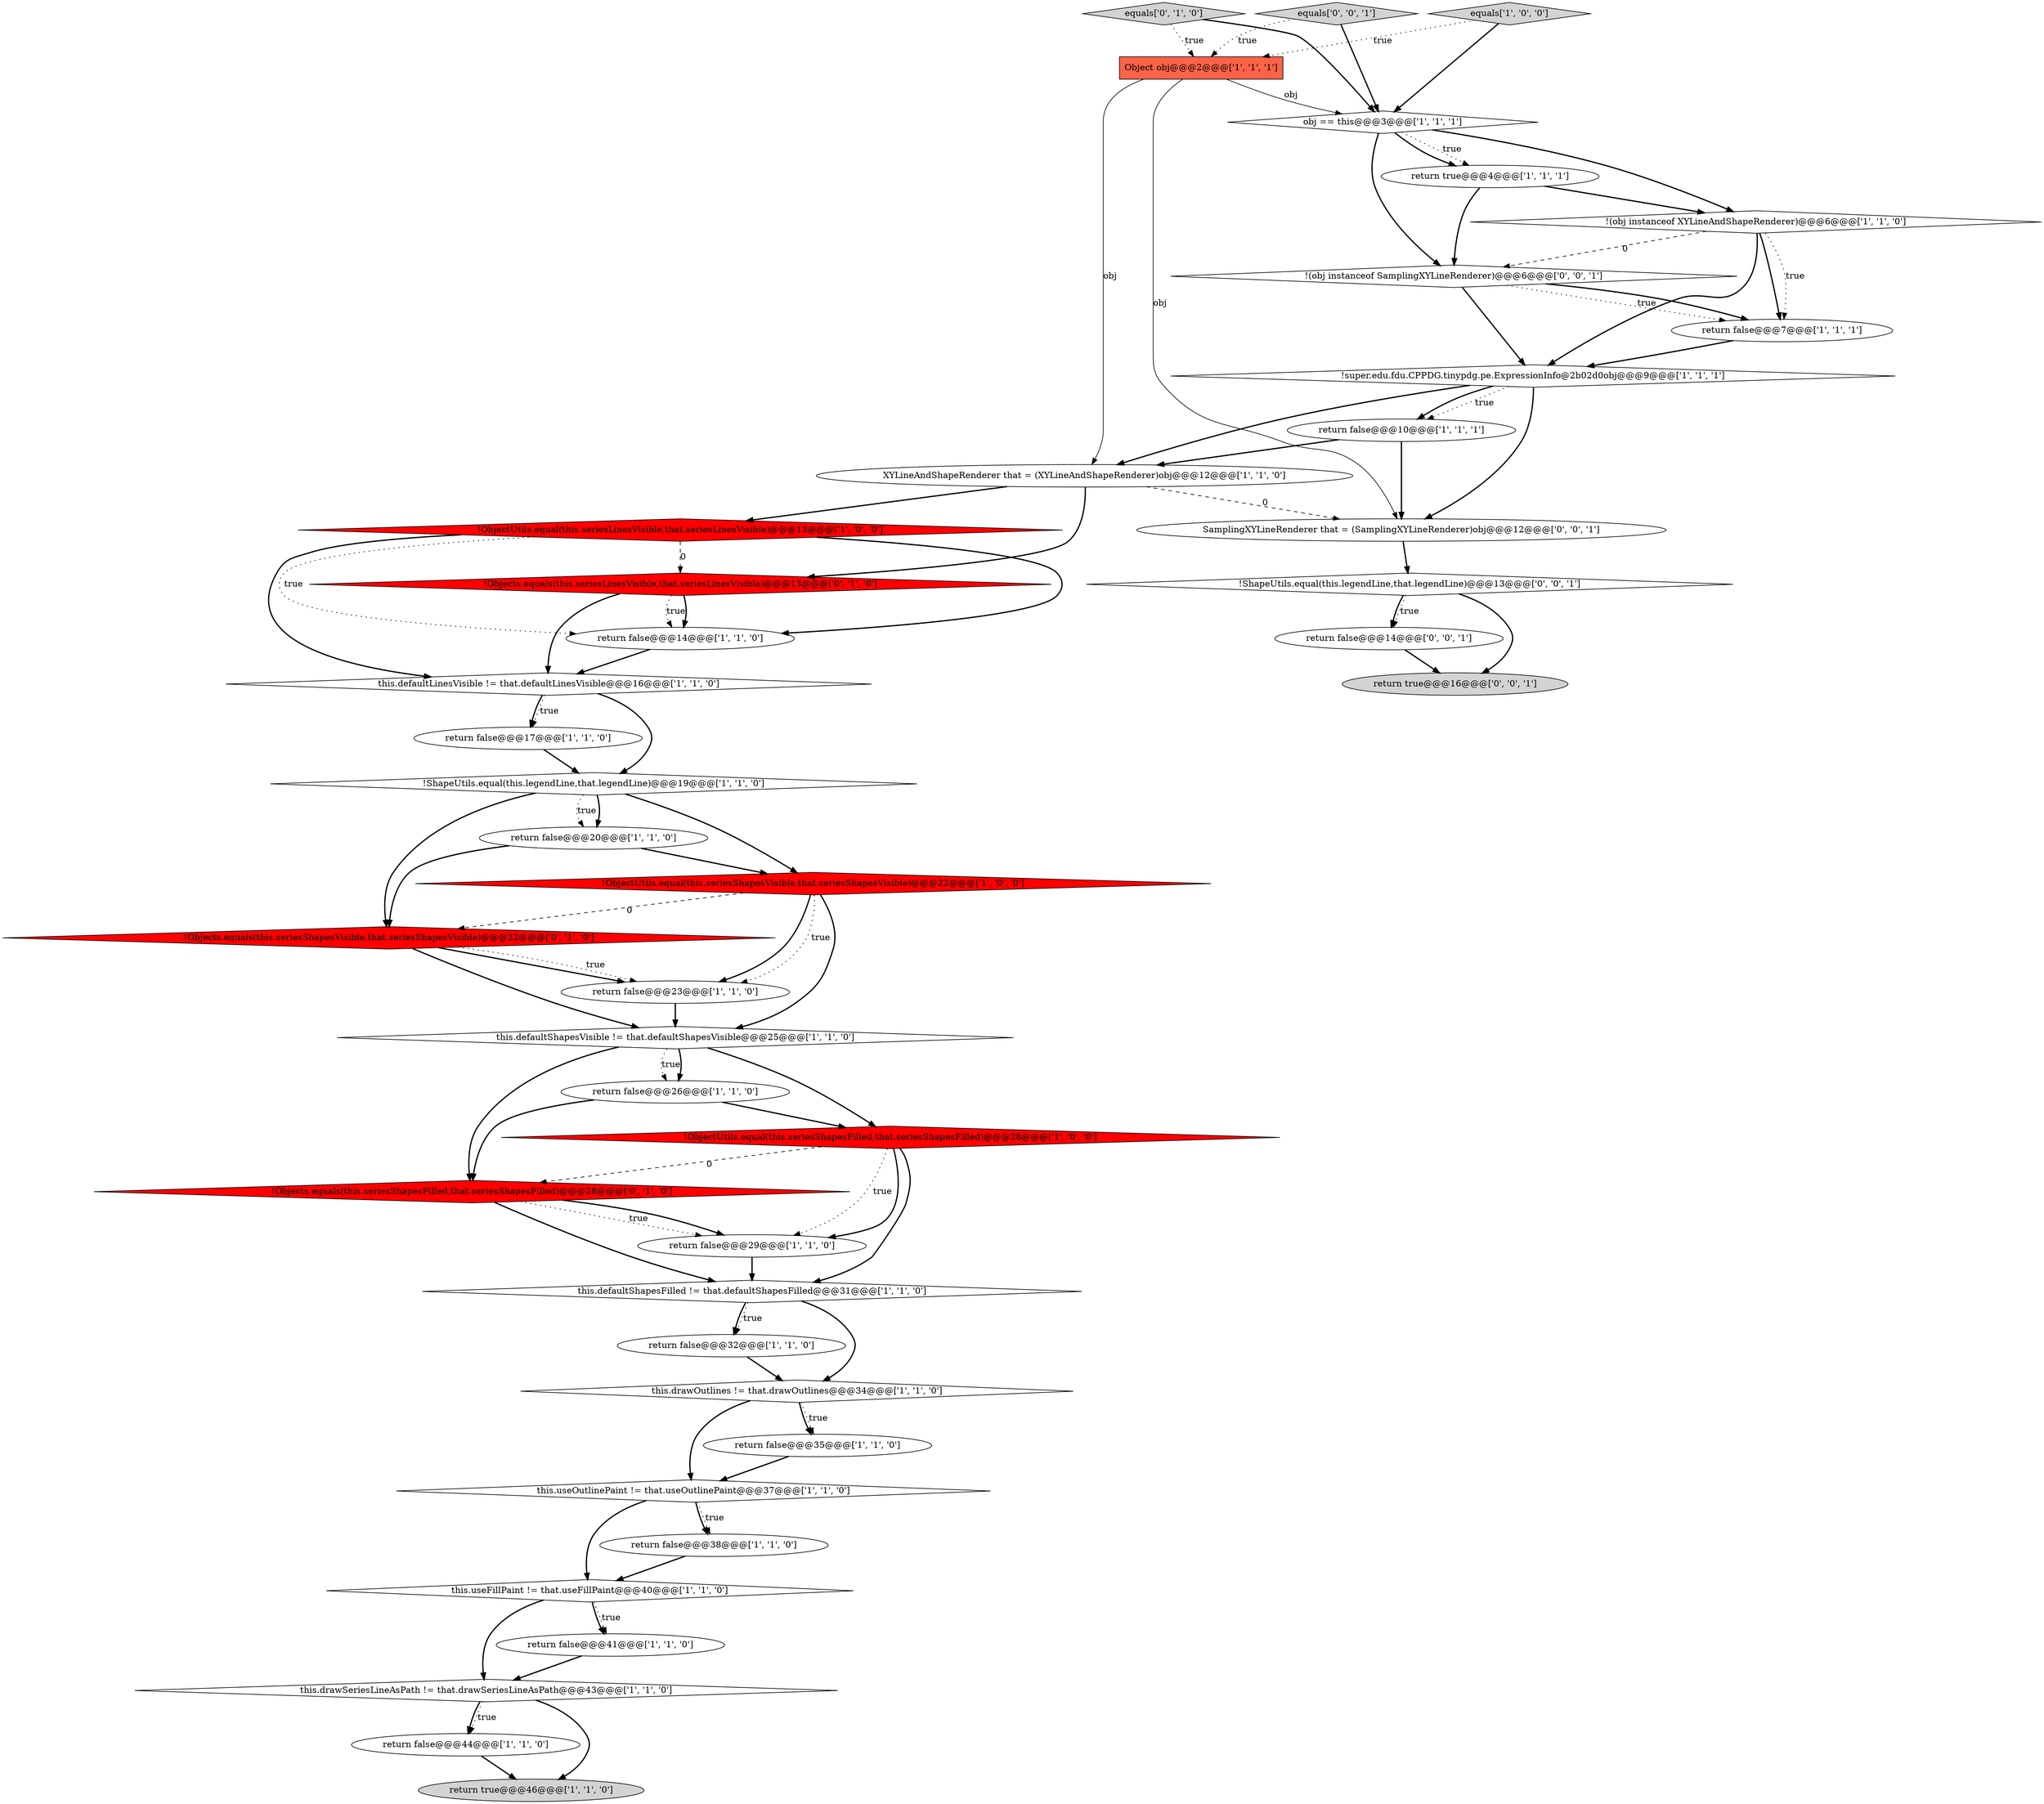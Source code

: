 digraph {
26 [style = filled, label = "!super.edu.fdu.CPPDG.tinypdg.pe.ExpressionInfo@2b02d0obj@@@9@@@['1', '1', '1']", fillcolor = white, shape = diamond image = "AAA0AAABBB1BBB"];
16 [style = filled, label = "!ObjectUtils.equal(this.seriesShapesVisible,that.seriesShapesVisible)@@@22@@@['1', '0', '0']", fillcolor = red, shape = diamond image = "AAA1AAABBB1BBB"];
28 [style = filled, label = "this.defaultShapesVisible != that.defaultShapesVisible@@@25@@@['1', '1', '0']", fillcolor = white, shape = diamond image = "AAA0AAABBB1BBB"];
1 [style = filled, label = "!ShapeUtils.equal(this.legendLine,that.legendLine)@@@19@@@['1', '1', '0']", fillcolor = white, shape = diamond image = "AAA0AAABBB1BBB"];
38 [style = filled, label = "!(obj instanceof SamplingXYLineRenderer)@@@6@@@['0', '0', '1']", fillcolor = white, shape = diamond image = "AAA0AAABBB3BBB"];
39 [style = filled, label = "SamplingXYLineRenderer that = (SamplingXYLineRenderer)obj@@@12@@@['0', '0', '1']", fillcolor = white, shape = ellipse image = "AAA0AAABBB3BBB"];
20 [style = filled, label = "this.useOutlinePaint != that.useOutlinePaint@@@37@@@['1', '1', '0']", fillcolor = white, shape = diamond image = "AAA0AAABBB1BBB"];
33 [style = filled, label = "!Objects.equals(this.seriesShapesFilled,that.seriesShapesFilled)@@@28@@@['0', '1', '0']", fillcolor = red, shape = diamond image = "AAA1AAABBB2BBB"];
36 [style = filled, label = "return true@@@16@@@['0', '0', '1']", fillcolor = lightgray, shape = ellipse image = "AAA0AAABBB3BBB"];
18 [style = filled, label = "return false@@@26@@@['1', '1', '0']", fillcolor = white, shape = ellipse image = "AAA0AAABBB1BBB"];
32 [style = filled, label = "!Objects.equals(this.seriesShapesVisible,that.seriesShapesVisible)@@@22@@@['0', '1', '0']", fillcolor = red, shape = diamond image = "AAA1AAABBB2BBB"];
34 [style = filled, label = "equals['0', '1', '0']", fillcolor = lightgray, shape = diamond image = "AAA0AAABBB2BBB"];
40 [style = filled, label = "equals['0', '0', '1']", fillcolor = lightgray, shape = diamond image = "AAA0AAABBB3BBB"];
21 [style = filled, label = "return false@@@38@@@['1', '1', '0']", fillcolor = white, shape = ellipse image = "AAA0AAABBB1BBB"];
23 [style = filled, label = "Object obj@@@2@@@['1', '1', '1']", fillcolor = tomato, shape = box image = "AAA0AAABBB1BBB"];
3 [style = filled, label = "this.useFillPaint != that.useFillPaint@@@40@@@['1', '1', '0']", fillcolor = white, shape = diamond image = "AAA0AAABBB1BBB"];
7 [style = filled, label = "return false@@@44@@@['1', '1', '0']", fillcolor = white, shape = ellipse image = "AAA0AAABBB1BBB"];
14 [style = filled, label = "return false@@@29@@@['1', '1', '0']", fillcolor = white, shape = ellipse image = "AAA0AAABBB1BBB"];
12 [style = filled, label = "XYLineAndShapeRenderer that = (XYLineAndShapeRenderer)obj@@@12@@@['1', '1', '0']", fillcolor = white, shape = ellipse image = "AAA0AAABBB1BBB"];
22 [style = filled, label = "this.drawSeriesLineAsPath != that.drawSeriesLineAsPath@@@43@@@['1', '1', '0']", fillcolor = white, shape = diamond image = "AAA0AAABBB1BBB"];
11 [style = filled, label = "this.drawOutlines != that.drawOutlines@@@34@@@['1', '1', '0']", fillcolor = white, shape = diamond image = "AAA0AAABBB1BBB"];
35 [style = filled, label = "!Objects.equals(this.seriesLinesVisible,that.seriesLinesVisible)@@@13@@@['0', '1', '0']", fillcolor = red, shape = diamond image = "AAA1AAABBB2BBB"];
25 [style = filled, label = "return false@@@17@@@['1', '1', '0']", fillcolor = white, shape = ellipse image = "AAA0AAABBB1BBB"];
30 [style = filled, label = "!ObjectUtils.equal(this.seriesLinesVisible,that.seriesLinesVisible)@@@13@@@['1', '0', '0']", fillcolor = red, shape = diamond image = "AAA1AAABBB1BBB"];
0 [style = filled, label = "this.defaultLinesVisible != that.defaultLinesVisible@@@16@@@['1', '1', '0']", fillcolor = white, shape = diamond image = "AAA0AAABBB1BBB"];
17 [style = filled, label = "equals['1', '0', '0']", fillcolor = lightgray, shape = diamond image = "AAA0AAABBB1BBB"];
10 [style = filled, label = "!(obj instanceof XYLineAndShapeRenderer)@@@6@@@['1', '1', '0']", fillcolor = white, shape = diamond image = "AAA0AAABBB1BBB"];
15 [style = filled, label = "return false@@@32@@@['1', '1', '0']", fillcolor = white, shape = ellipse image = "AAA0AAABBB1BBB"];
24 [style = filled, label = "return true@@@46@@@['1', '1', '0']", fillcolor = lightgray, shape = ellipse image = "AAA0AAABBB1BBB"];
37 [style = filled, label = "!ShapeUtils.equal(this.legendLine,that.legendLine)@@@13@@@['0', '0', '1']", fillcolor = white, shape = diamond image = "AAA0AAABBB3BBB"];
19 [style = filled, label = "return false@@@10@@@['1', '1', '1']", fillcolor = white, shape = ellipse image = "AAA0AAABBB1BBB"];
2 [style = filled, label = "return false@@@20@@@['1', '1', '0']", fillcolor = white, shape = ellipse image = "AAA0AAABBB1BBB"];
41 [style = filled, label = "return false@@@14@@@['0', '0', '1']", fillcolor = white, shape = ellipse image = "AAA0AAABBB3BBB"];
8 [style = filled, label = "obj == this@@@3@@@['1', '1', '1']", fillcolor = white, shape = diamond image = "AAA0AAABBB1BBB"];
13 [style = filled, label = "!ObjectUtils.equal(this.seriesShapesFilled,that.seriesShapesFilled)@@@28@@@['1', '0', '0']", fillcolor = red, shape = diamond image = "AAA1AAABBB1BBB"];
31 [style = filled, label = "return false@@@23@@@['1', '1', '0']", fillcolor = white, shape = ellipse image = "AAA0AAABBB1BBB"];
9 [style = filled, label = "this.defaultShapesFilled != that.defaultShapesFilled@@@31@@@['1', '1', '0']", fillcolor = white, shape = diamond image = "AAA0AAABBB1BBB"];
27 [style = filled, label = "return false@@@7@@@['1', '1', '1']", fillcolor = white, shape = ellipse image = "AAA0AAABBB1BBB"];
6 [style = filled, label = "return false@@@41@@@['1', '1', '0']", fillcolor = white, shape = ellipse image = "AAA0AAABBB1BBB"];
5 [style = filled, label = "return false@@@35@@@['1', '1', '0']", fillcolor = white, shape = ellipse image = "AAA0AAABBB1BBB"];
29 [style = filled, label = "return true@@@4@@@['1', '1', '1']", fillcolor = white, shape = ellipse image = "AAA0AAABBB1BBB"];
4 [style = filled, label = "return false@@@14@@@['1', '1', '0']", fillcolor = white, shape = ellipse image = "AAA0AAABBB1BBB"];
8->10 [style = bold, label=""];
25->1 [style = bold, label=""];
16->32 [style = dashed, label="0"];
9->11 [style = bold, label=""];
5->20 [style = bold, label=""];
6->22 [style = bold, label=""];
30->35 [style = dashed, label="0"];
10->38 [style = dashed, label="0"];
26->19 [style = dotted, label="true"];
33->14 [style = dotted, label="true"];
40->23 [style = dotted, label="true"];
3->6 [style = dotted, label="true"];
0->25 [style = dotted, label="true"];
34->23 [style = dotted, label="true"];
26->12 [style = bold, label=""];
15->11 [style = bold, label=""];
0->25 [style = bold, label=""];
28->18 [style = dotted, label="true"];
14->9 [style = bold, label=""];
9->15 [style = dotted, label="true"];
38->26 [style = bold, label=""];
2->32 [style = bold, label=""];
13->14 [style = bold, label=""];
21->3 [style = bold, label=""];
2->16 [style = bold, label=""];
28->18 [style = bold, label=""];
37->36 [style = bold, label=""];
19->12 [style = bold, label=""];
22->7 [style = dotted, label="true"];
19->39 [style = bold, label=""];
11->5 [style = dotted, label="true"];
10->26 [style = bold, label=""];
20->3 [style = bold, label=""];
23->8 [style = solid, label="obj"];
12->35 [style = bold, label=""];
34->8 [style = bold, label=""];
22->7 [style = bold, label=""];
8->38 [style = bold, label=""];
17->23 [style = dotted, label="true"];
4->0 [style = bold, label=""];
7->24 [style = bold, label=""];
35->0 [style = bold, label=""];
37->41 [style = dotted, label="true"];
1->16 [style = bold, label=""];
1->32 [style = bold, label=""];
13->33 [style = dashed, label="0"];
29->38 [style = bold, label=""];
8->29 [style = dotted, label="true"];
31->28 [style = bold, label=""];
32->31 [style = bold, label=""];
32->31 [style = dotted, label="true"];
12->39 [style = dashed, label="0"];
27->26 [style = bold, label=""];
39->37 [style = bold, label=""];
17->8 [style = bold, label=""];
38->27 [style = dotted, label="true"];
37->41 [style = bold, label=""];
18->33 [style = bold, label=""];
38->27 [style = bold, label=""];
30->4 [style = dotted, label="true"];
3->6 [style = bold, label=""];
26->19 [style = bold, label=""];
11->5 [style = bold, label=""];
41->36 [style = bold, label=""];
0->1 [style = bold, label=""];
16->31 [style = bold, label=""];
29->10 [style = bold, label=""];
1->2 [style = bold, label=""];
30->0 [style = bold, label=""];
13->9 [style = bold, label=""];
13->14 [style = dotted, label="true"];
16->31 [style = dotted, label="true"];
35->4 [style = dotted, label="true"];
11->20 [style = bold, label=""];
33->14 [style = bold, label=""];
10->27 [style = bold, label=""];
28->13 [style = bold, label=""];
12->30 [style = bold, label=""];
20->21 [style = dotted, label="true"];
33->9 [style = bold, label=""];
3->22 [style = bold, label=""];
35->4 [style = bold, label=""];
23->12 [style = solid, label="obj"];
26->39 [style = bold, label=""];
20->21 [style = bold, label=""];
16->28 [style = bold, label=""];
28->33 [style = bold, label=""];
30->4 [style = bold, label=""];
9->15 [style = bold, label=""];
18->13 [style = bold, label=""];
10->27 [style = dotted, label="true"];
22->24 [style = bold, label=""];
1->2 [style = dotted, label="true"];
32->28 [style = bold, label=""];
8->29 [style = bold, label=""];
23->39 [style = solid, label="obj"];
40->8 [style = bold, label=""];
}
